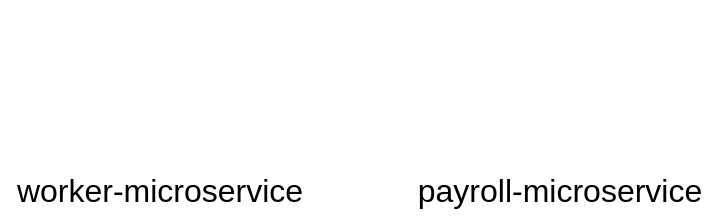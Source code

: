 <mxfile version="18.0.1" type="device"><diagram id="HXSRbWMKZALLxsP6Qz_q" name="Page-1"><mxGraphModel dx="1422" dy="875" grid="1" gridSize="10" guides="1" tooltips="1" connect="1" arrows="1" fold="1" page="1" pageScale="1" pageWidth="850" pageHeight="1100" math="0" shadow="0"><root><mxCell id="0"/><mxCell id="1" parent="0"/><mxCell id="nPAvmt-X5yy4BP2r73_5-1" value="" style="shape=image;verticalLabelPosition=bottom;labelBackgroundColor=default;verticalAlign=top;aspect=fixed;imageAspect=0;image=https://cdn.freebiesupply.com/logos/large/2x/spring-3-logo-png-transparent.png;" vertex="1" parent="1"><mxGeometry x="160" y="200" width="80" height="80" as="geometry"/></mxCell><mxCell id="nPAvmt-X5yy4BP2r73_5-2" value="worker-microservice" style="text;html=1;strokeColor=none;fillColor=none;align=center;verticalAlign=middle;whiteSpace=wrap;rounded=0;fontSize=16;" vertex="1" parent="1"><mxGeometry x="120" y="280" width="160" height="30" as="geometry"/></mxCell><mxCell id="nPAvmt-X5yy4BP2r73_5-3" value="" style="shape=image;verticalLabelPosition=bottom;labelBackgroundColor=default;verticalAlign=top;aspect=fixed;imageAspect=0;image=https://cdn.freebiesupply.com/logos/large/2x/spring-3-logo-png-transparent.png;" vertex="1" parent="1"><mxGeometry x="360" y="200" width="80" height="80" as="geometry"/></mxCell><mxCell id="nPAvmt-X5yy4BP2r73_5-4" value="payroll-microservice" style="text;html=1;strokeColor=none;fillColor=none;align=center;verticalAlign=middle;whiteSpace=wrap;rounded=0;fontSize=16;" vertex="1" parent="1"><mxGeometry x="320" y="280" width="160" height="30" as="geometry"/></mxCell></root></mxGraphModel></diagram></mxfile>